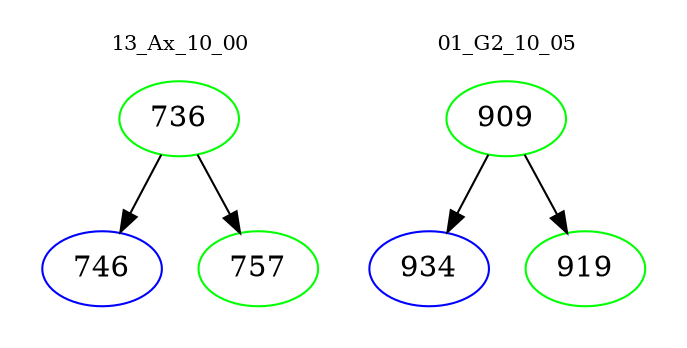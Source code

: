 digraph{
subgraph cluster_0 {
color = white
label = "13_Ax_10_00";
fontsize=10;
T0_736 [label="736", color="green"]
T0_736 -> T0_746 [color="black"]
T0_746 [label="746", color="blue"]
T0_736 -> T0_757 [color="black"]
T0_757 [label="757", color="green"]
}
subgraph cluster_1 {
color = white
label = "01_G2_10_05";
fontsize=10;
T1_909 [label="909", color="green"]
T1_909 -> T1_934 [color="black"]
T1_934 [label="934", color="blue"]
T1_909 -> T1_919 [color="black"]
T1_919 [label="919", color="green"]
}
}
